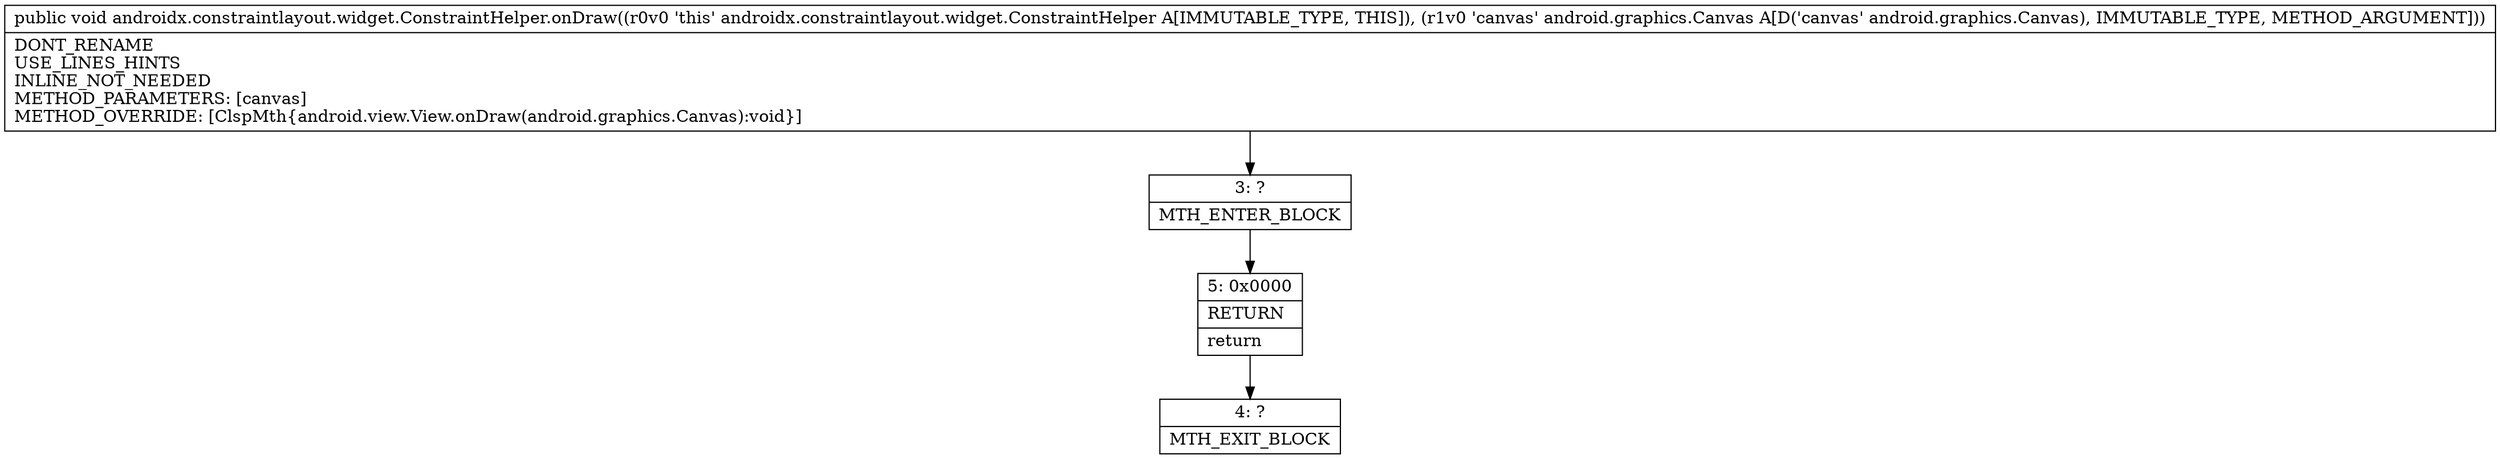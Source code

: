 digraph "CFG forandroidx.constraintlayout.widget.ConstraintHelper.onDraw(Landroid\/graphics\/Canvas;)V" {
Node_3 [shape=record,label="{3\:\ ?|MTH_ENTER_BLOCK\l}"];
Node_5 [shape=record,label="{5\:\ 0x0000|RETURN\l|return\l}"];
Node_4 [shape=record,label="{4\:\ ?|MTH_EXIT_BLOCK\l}"];
MethodNode[shape=record,label="{public void androidx.constraintlayout.widget.ConstraintHelper.onDraw((r0v0 'this' androidx.constraintlayout.widget.ConstraintHelper A[IMMUTABLE_TYPE, THIS]), (r1v0 'canvas' android.graphics.Canvas A[D('canvas' android.graphics.Canvas), IMMUTABLE_TYPE, METHOD_ARGUMENT]))  | DONT_RENAME\lUSE_LINES_HINTS\lINLINE_NOT_NEEDED\lMETHOD_PARAMETERS: [canvas]\lMETHOD_OVERRIDE: [ClspMth\{android.view.View.onDraw(android.graphics.Canvas):void\}]\l}"];
MethodNode -> Node_3;Node_3 -> Node_5;
Node_5 -> Node_4;
}

